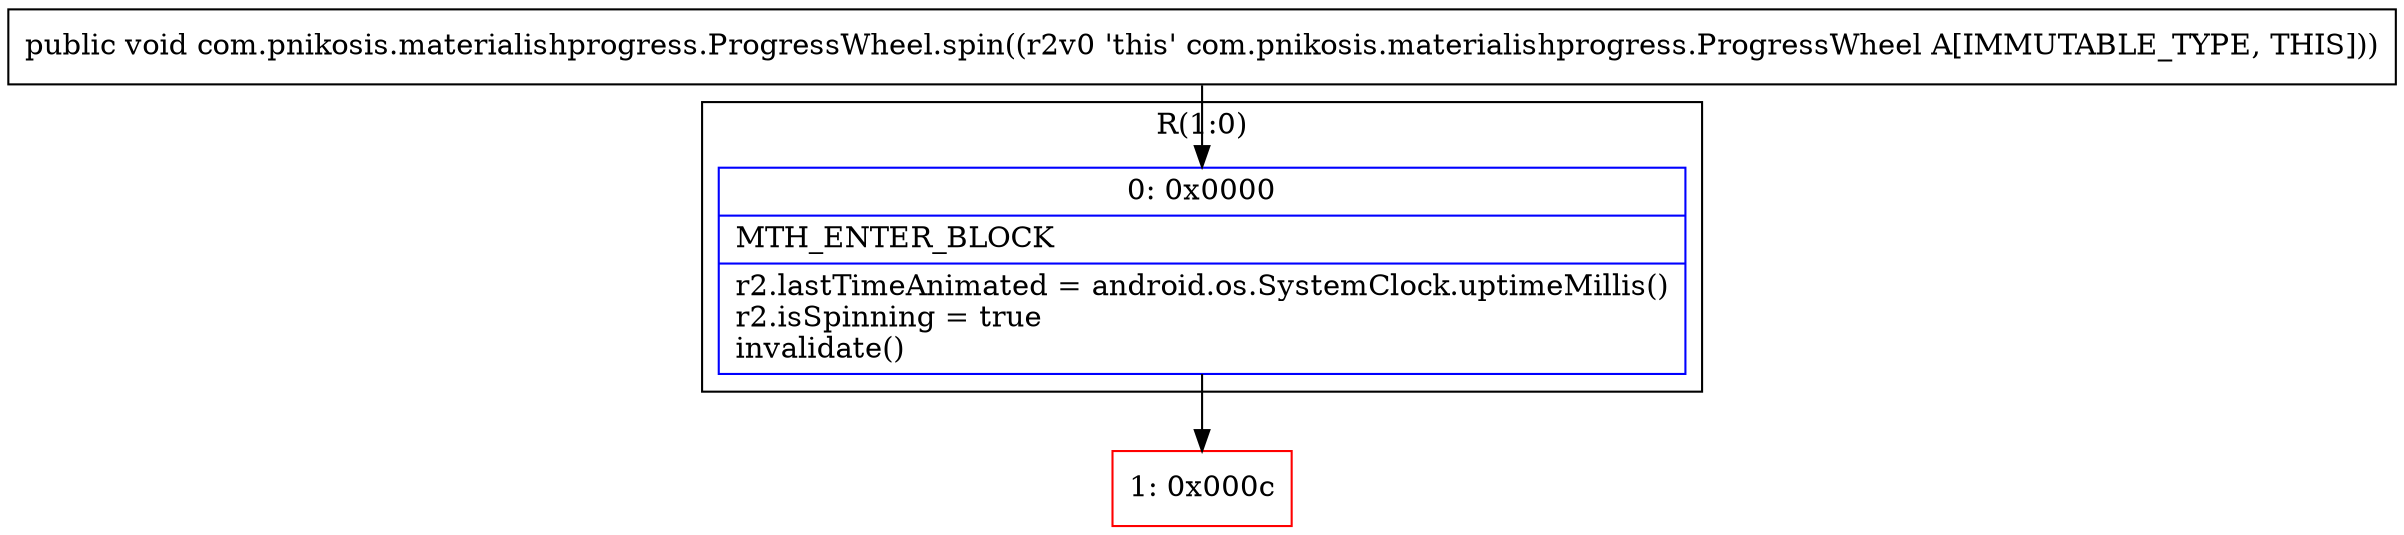 digraph "CFG forcom.pnikosis.materialishprogress.ProgressWheel.spin()V" {
subgraph cluster_Region_688935405 {
label = "R(1:0)";
node [shape=record,color=blue];
Node_0 [shape=record,label="{0\:\ 0x0000|MTH_ENTER_BLOCK\l|r2.lastTimeAnimated = android.os.SystemClock.uptimeMillis()\lr2.isSpinning = true\linvalidate()\l}"];
}
Node_1 [shape=record,color=red,label="{1\:\ 0x000c}"];
MethodNode[shape=record,label="{public void com.pnikosis.materialishprogress.ProgressWheel.spin((r2v0 'this' com.pnikosis.materialishprogress.ProgressWheel A[IMMUTABLE_TYPE, THIS])) }"];
MethodNode -> Node_0;
Node_0 -> Node_1;
}

